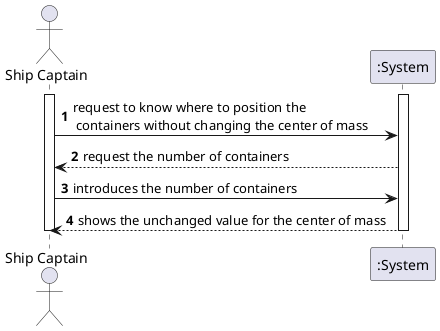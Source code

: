 @startuml
'https://plantuml.com/sequence-diagram

autonumber

actor "Ship Captain" as SC
participant ":System" as S
activate SC
activate S
SC -> S: request to know where to position the\n containers without changing the center of mass
SC <-- S: request the number of containers
SC -> S: introduces the number of containers
SC <-- S: shows the unchanged value for the center of mass
deactivate S
deactivate SC
@enduml
